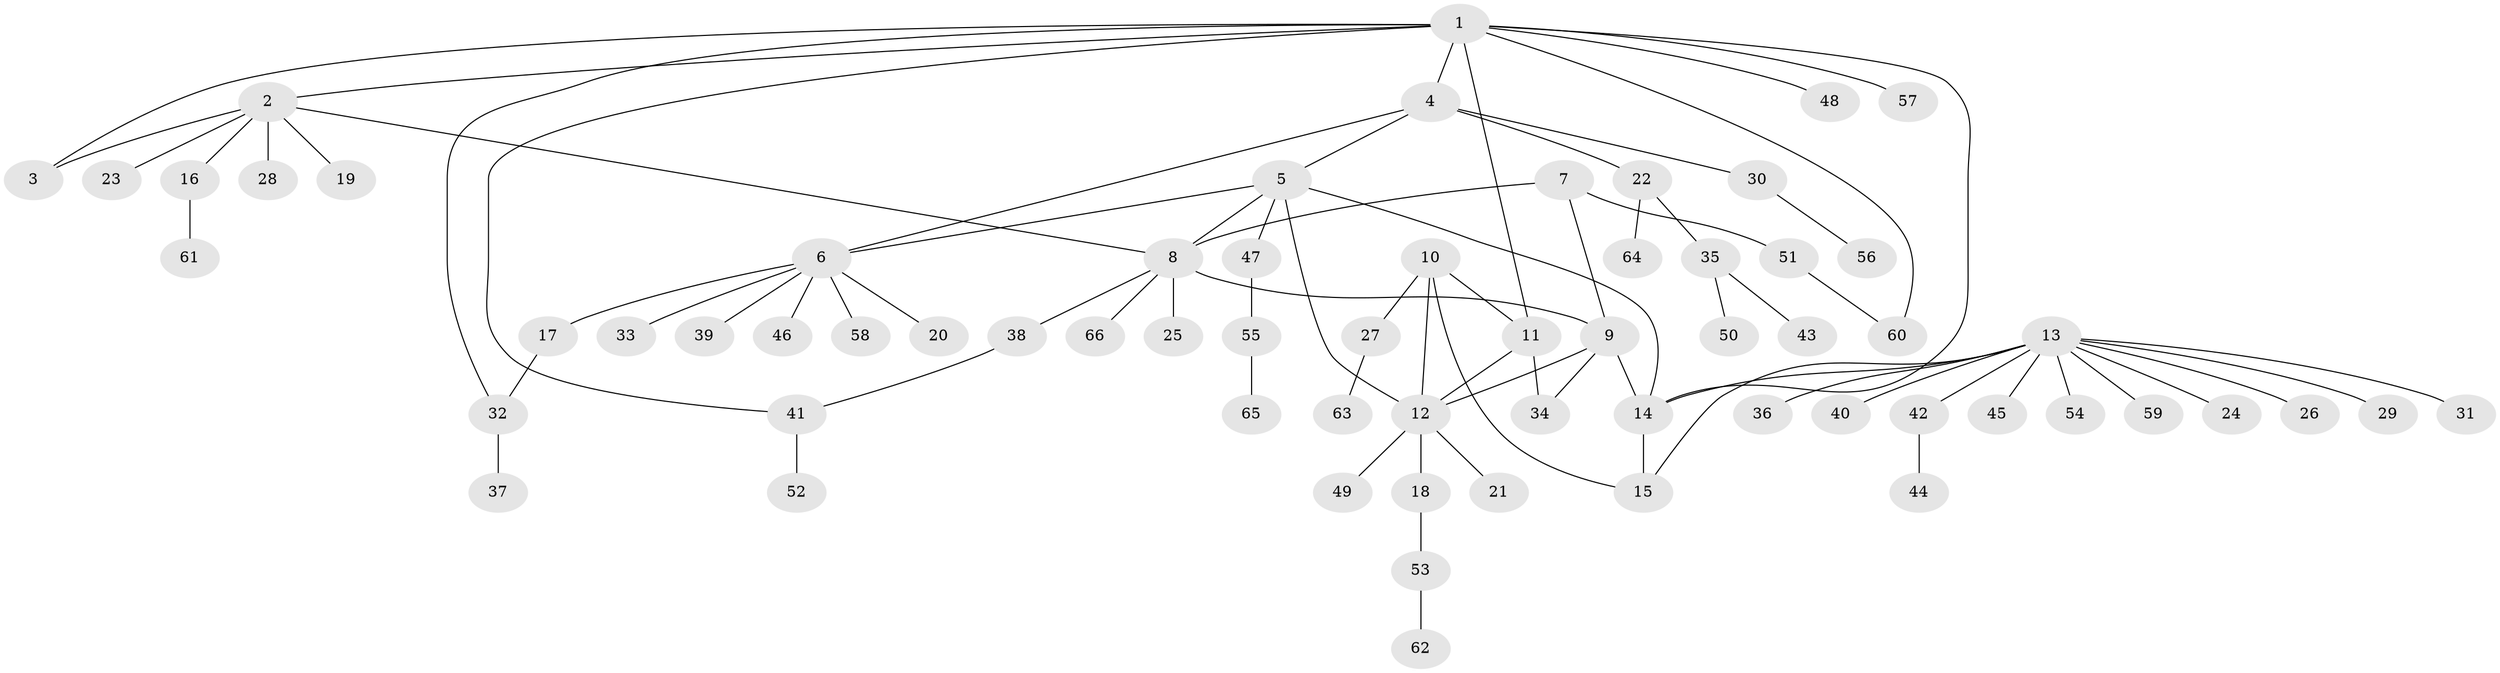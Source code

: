 // coarse degree distribution, {5: 0.1111111111111111, 8: 0.07407407407407407, 1: 0.6296296296296297, 7: 0.037037037037037035, 3: 0.037037037037037035, 2: 0.07407407407407407, 6: 0.037037037037037035}
// Generated by graph-tools (version 1.1) at 2025/37/03/04/25 23:37:37]
// undirected, 66 vertices, 80 edges
graph export_dot {
  node [color=gray90,style=filled];
  1;
  2;
  3;
  4;
  5;
  6;
  7;
  8;
  9;
  10;
  11;
  12;
  13;
  14;
  15;
  16;
  17;
  18;
  19;
  20;
  21;
  22;
  23;
  24;
  25;
  26;
  27;
  28;
  29;
  30;
  31;
  32;
  33;
  34;
  35;
  36;
  37;
  38;
  39;
  40;
  41;
  42;
  43;
  44;
  45;
  46;
  47;
  48;
  49;
  50;
  51;
  52;
  53;
  54;
  55;
  56;
  57;
  58;
  59;
  60;
  61;
  62;
  63;
  64;
  65;
  66;
  1 -- 2;
  1 -- 3;
  1 -- 4;
  1 -- 11;
  1 -- 14;
  1 -- 32;
  1 -- 41;
  1 -- 48;
  1 -- 57;
  1 -- 60;
  2 -- 3;
  2 -- 8;
  2 -- 16;
  2 -- 19;
  2 -- 23;
  2 -- 28;
  4 -- 5;
  4 -- 6;
  4 -- 22;
  4 -- 30;
  5 -- 6;
  5 -- 8;
  5 -- 12;
  5 -- 14;
  5 -- 47;
  6 -- 17;
  6 -- 20;
  6 -- 33;
  6 -- 39;
  6 -- 46;
  6 -- 58;
  7 -- 8;
  7 -- 9;
  7 -- 51;
  8 -- 9;
  8 -- 25;
  8 -- 38;
  8 -- 66;
  9 -- 12;
  9 -- 14;
  9 -- 34;
  10 -- 11;
  10 -- 12;
  10 -- 15;
  10 -- 27;
  11 -- 12;
  11 -- 34;
  12 -- 18;
  12 -- 21;
  12 -- 49;
  13 -- 14;
  13 -- 15;
  13 -- 24;
  13 -- 26;
  13 -- 29;
  13 -- 31;
  13 -- 36;
  13 -- 40;
  13 -- 42;
  13 -- 45;
  13 -- 54;
  13 -- 59;
  14 -- 15;
  16 -- 61;
  17 -- 32;
  18 -- 53;
  22 -- 35;
  22 -- 64;
  27 -- 63;
  30 -- 56;
  32 -- 37;
  35 -- 43;
  35 -- 50;
  38 -- 41;
  41 -- 52;
  42 -- 44;
  47 -- 55;
  51 -- 60;
  53 -- 62;
  55 -- 65;
}
